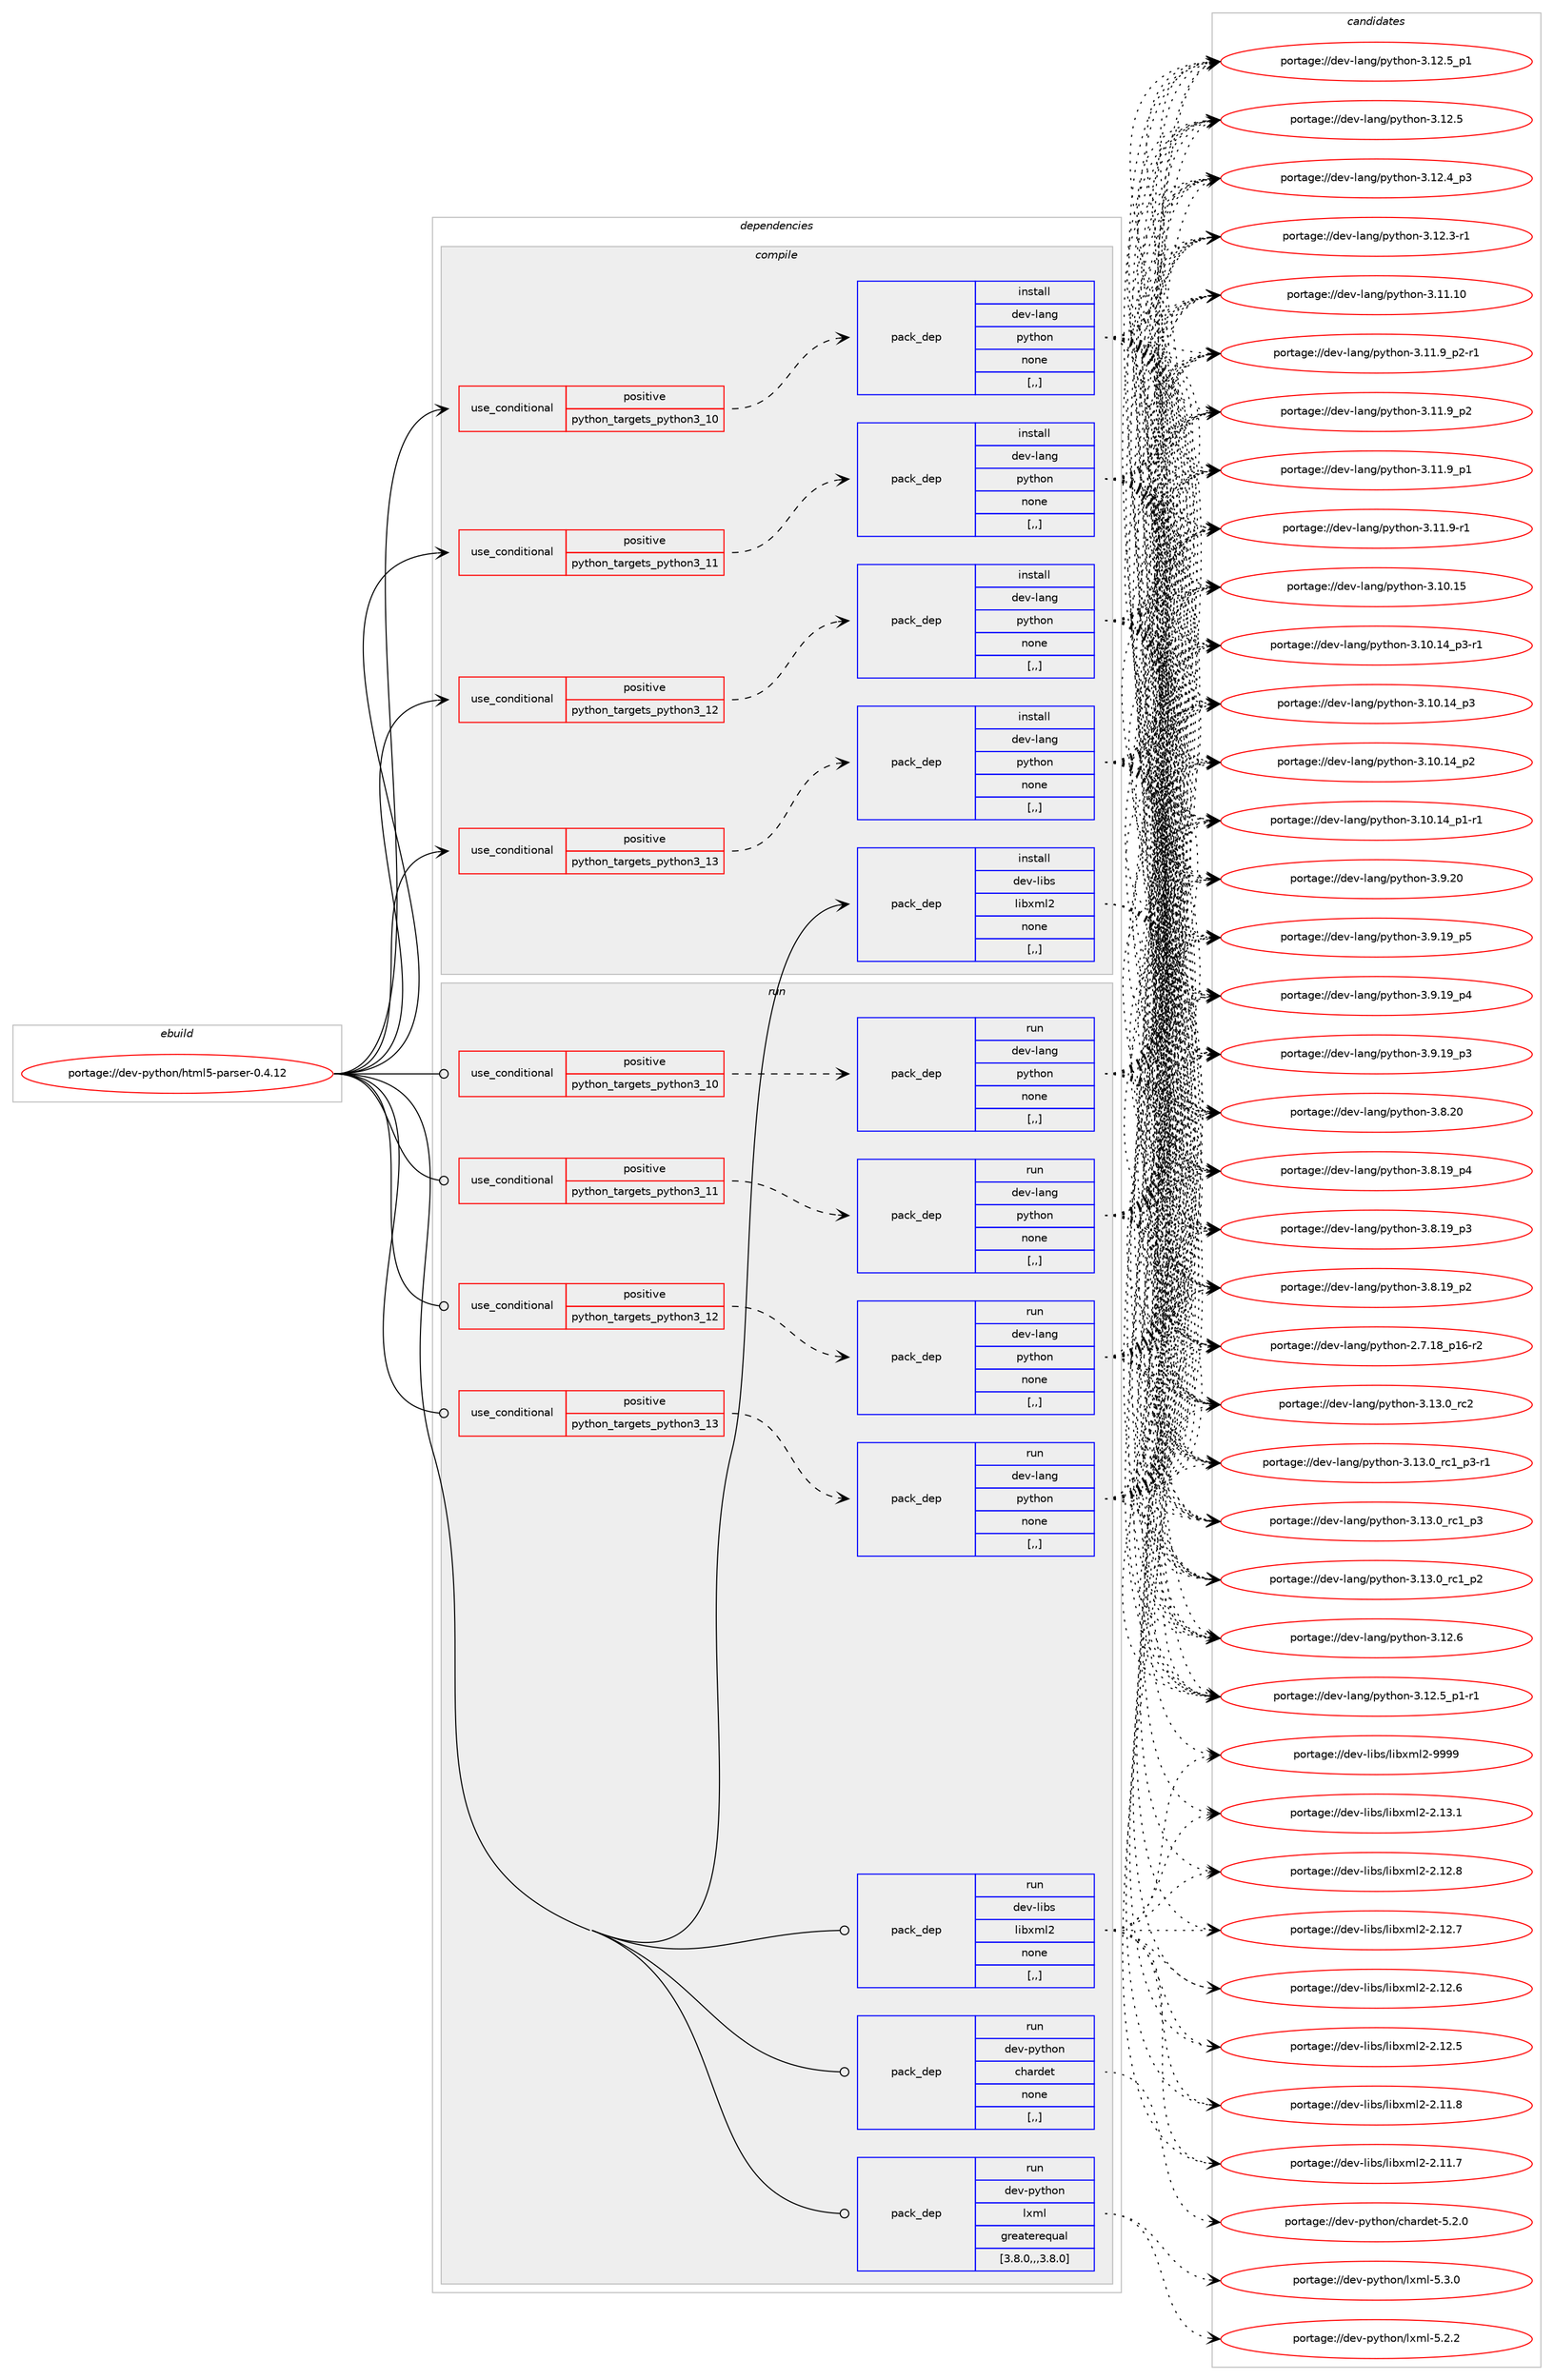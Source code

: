 digraph prolog {

# *************
# Graph options
# *************

newrank=true;
concentrate=true;
compound=true;
graph [rankdir=LR,fontname=Helvetica,fontsize=10,ranksep=1.5];#, ranksep=2.5, nodesep=0.2];
edge  [arrowhead=vee];
node  [fontname=Helvetica,fontsize=10];

# **********
# The ebuild
# **********

subgraph cluster_leftcol {
color=gray;
label=<<i>ebuild</i>>;
id [label="portage://dev-python/html5-parser-0.4.12", color=red, width=4, href="../dev-python/html5-parser-0.4.12.svg"];
}

# ****************
# The dependencies
# ****************

subgraph cluster_midcol {
color=gray;
label=<<i>dependencies</i>>;
subgraph cluster_compile {
fillcolor="#eeeeee";
style=filled;
label=<<i>compile</i>>;
subgraph cond163656 {
dependency642031 [label=<<TABLE BORDER="0" CELLBORDER="1" CELLSPACING="0" CELLPADDING="4"><TR><TD ROWSPAN="3" CELLPADDING="10">use_conditional</TD></TR><TR><TD>positive</TD></TR><TR><TD>python_targets_python3_10</TD></TR></TABLE>>, shape=none, color=red];
subgraph pack473556 {
dependency642032 [label=<<TABLE BORDER="0" CELLBORDER="1" CELLSPACING="0" CELLPADDING="4" WIDTH="220"><TR><TD ROWSPAN="6" CELLPADDING="30">pack_dep</TD></TR><TR><TD WIDTH="110">install</TD></TR><TR><TD>dev-lang</TD></TR><TR><TD>python</TD></TR><TR><TD>none</TD></TR><TR><TD>[,,]</TD></TR></TABLE>>, shape=none, color=blue];
}
dependency642031:e -> dependency642032:w [weight=20,style="dashed",arrowhead="vee"];
}
id:e -> dependency642031:w [weight=20,style="solid",arrowhead="vee"];
subgraph cond163657 {
dependency642033 [label=<<TABLE BORDER="0" CELLBORDER="1" CELLSPACING="0" CELLPADDING="4"><TR><TD ROWSPAN="3" CELLPADDING="10">use_conditional</TD></TR><TR><TD>positive</TD></TR><TR><TD>python_targets_python3_11</TD></TR></TABLE>>, shape=none, color=red];
subgraph pack473557 {
dependency642034 [label=<<TABLE BORDER="0" CELLBORDER="1" CELLSPACING="0" CELLPADDING="4" WIDTH="220"><TR><TD ROWSPAN="6" CELLPADDING="30">pack_dep</TD></TR><TR><TD WIDTH="110">install</TD></TR><TR><TD>dev-lang</TD></TR><TR><TD>python</TD></TR><TR><TD>none</TD></TR><TR><TD>[,,]</TD></TR></TABLE>>, shape=none, color=blue];
}
dependency642033:e -> dependency642034:w [weight=20,style="dashed",arrowhead="vee"];
}
id:e -> dependency642033:w [weight=20,style="solid",arrowhead="vee"];
subgraph cond163658 {
dependency642035 [label=<<TABLE BORDER="0" CELLBORDER="1" CELLSPACING="0" CELLPADDING="4"><TR><TD ROWSPAN="3" CELLPADDING="10">use_conditional</TD></TR><TR><TD>positive</TD></TR><TR><TD>python_targets_python3_12</TD></TR></TABLE>>, shape=none, color=red];
subgraph pack473558 {
dependency642036 [label=<<TABLE BORDER="0" CELLBORDER="1" CELLSPACING="0" CELLPADDING="4" WIDTH="220"><TR><TD ROWSPAN="6" CELLPADDING="30">pack_dep</TD></TR><TR><TD WIDTH="110">install</TD></TR><TR><TD>dev-lang</TD></TR><TR><TD>python</TD></TR><TR><TD>none</TD></TR><TR><TD>[,,]</TD></TR></TABLE>>, shape=none, color=blue];
}
dependency642035:e -> dependency642036:w [weight=20,style="dashed",arrowhead="vee"];
}
id:e -> dependency642035:w [weight=20,style="solid",arrowhead="vee"];
subgraph cond163659 {
dependency642037 [label=<<TABLE BORDER="0" CELLBORDER="1" CELLSPACING="0" CELLPADDING="4"><TR><TD ROWSPAN="3" CELLPADDING="10">use_conditional</TD></TR><TR><TD>positive</TD></TR><TR><TD>python_targets_python3_13</TD></TR></TABLE>>, shape=none, color=red];
subgraph pack473559 {
dependency642038 [label=<<TABLE BORDER="0" CELLBORDER="1" CELLSPACING="0" CELLPADDING="4" WIDTH="220"><TR><TD ROWSPAN="6" CELLPADDING="30">pack_dep</TD></TR><TR><TD WIDTH="110">install</TD></TR><TR><TD>dev-lang</TD></TR><TR><TD>python</TD></TR><TR><TD>none</TD></TR><TR><TD>[,,]</TD></TR></TABLE>>, shape=none, color=blue];
}
dependency642037:e -> dependency642038:w [weight=20,style="dashed",arrowhead="vee"];
}
id:e -> dependency642037:w [weight=20,style="solid",arrowhead="vee"];
subgraph pack473560 {
dependency642039 [label=<<TABLE BORDER="0" CELLBORDER="1" CELLSPACING="0" CELLPADDING="4" WIDTH="220"><TR><TD ROWSPAN="6" CELLPADDING="30">pack_dep</TD></TR><TR><TD WIDTH="110">install</TD></TR><TR><TD>dev-libs</TD></TR><TR><TD>libxml2</TD></TR><TR><TD>none</TD></TR><TR><TD>[,,]</TD></TR></TABLE>>, shape=none, color=blue];
}
id:e -> dependency642039:w [weight=20,style="solid",arrowhead="vee"];
}
subgraph cluster_compileandrun {
fillcolor="#eeeeee";
style=filled;
label=<<i>compile and run</i>>;
}
subgraph cluster_run {
fillcolor="#eeeeee";
style=filled;
label=<<i>run</i>>;
subgraph cond163660 {
dependency642040 [label=<<TABLE BORDER="0" CELLBORDER="1" CELLSPACING="0" CELLPADDING="4"><TR><TD ROWSPAN="3" CELLPADDING="10">use_conditional</TD></TR><TR><TD>positive</TD></TR><TR><TD>python_targets_python3_10</TD></TR></TABLE>>, shape=none, color=red];
subgraph pack473561 {
dependency642041 [label=<<TABLE BORDER="0" CELLBORDER="1" CELLSPACING="0" CELLPADDING="4" WIDTH="220"><TR><TD ROWSPAN="6" CELLPADDING="30">pack_dep</TD></TR><TR><TD WIDTH="110">run</TD></TR><TR><TD>dev-lang</TD></TR><TR><TD>python</TD></TR><TR><TD>none</TD></TR><TR><TD>[,,]</TD></TR></TABLE>>, shape=none, color=blue];
}
dependency642040:e -> dependency642041:w [weight=20,style="dashed",arrowhead="vee"];
}
id:e -> dependency642040:w [weight=20,style="solid",arrowhead="odot"];
subgraph cond163661 {
dependency642042 [label=<<TABLE BORDER="0" CELLBORDER="1" CELLSPACING="0" CELLPADDING="4"><TR><TD ROWSPAN="3" CELLPADDING="10">use_conditional</TD></TR><TR><TD>positive</TD></TR><TR><TD>python_targets_python3_11</TD></TR></TABLE>>, shape=none, color=red];
subgraph pack473562 {
dependency642043 [label=<<TABLE BORDER="0" CELLBORDER="1" CELLSPACING="0" CELLPADDING="4" WIDTH="220"><TR><TD ROWSPAN="6" CELLPADDING="30">pack_dep</TD></TR><TR><TD WIDTH="110">run</TD></TR><TR><TD>dev-lang</TD></TR><TR><TD>python</TD></TR><TR><TD>none</TD></TR><TR><TD>[,,]</TD></TR></TABLE>>, shape=none, color=blue];
}
dependency642042:e -> dependency642043:w [weight=20,style="dashed",arrowhead="vee"];
}
id:e -> dependency642042:w [weight=20,style="solid",arrowhead="odot"];
subgraph cond163662 {
dependency642044 [label=<<TABLE BORDER="0" CELLBORDER="1" CELLSPACING="0" CELLPADDING="4"><TR><TD ROWSPAN="3" CELLPADDING="10">use_conditional</TD></TR><TR><TD>positive</TD></TR><TR><TD>python_targets_python3_12</TD></TR></TABLE>>, shape=none, color=red];
subgraph pack473563 {
dependency642045 [label=<<TABLE BORDER="0" CELLBORDER="1" CELLSPACING="0" CELLPADDING="4" WIDTH="220"><TR><TD ROWSPAN="6" CELLPADDING="30">pack_dep</TD></TR><TR><TD WIDTH="110">run</TD></TR><TR><TD>dev-lang</TD></TR><TR><TD>python</TD></TR><TR><TD>none</TD></TR><TR><TD>[,,]</TD></TR></TABLE>>, shape=none, color=blue];
}
dependency642044:e -> dependency642045:w [weight=20,style="dashed",arrowhead="vee"];
}
id:e -> dependency642044:w [weight=20,style="solid",arrowhead="odot"];
subgraph cond163663 {
dependency642046 [label=<<TABLE BORDER="0" CELLBORDER="1" CELLSPACING="0" CELLPADDING="4"><TR><TD ROWSPAN="3" CELLPADDING="10">use_conditional</TD></TR><TR><TD>positive</TD></TR><TR><TD>python_targets_python3_13</TD></TR></TABLE>>, shape=none, color=red];
subgraph pack473564 {
dependency642047 [label=<<TABLE BORDER="0" CELLBORDER="1" CELLSPACING="0" CELLPADDING="4" WIDTH="220"><TR><TD ROWSPAN="6" CELLPADDING="30">pack_dep</TD></TR><TR><TD WIDTH="110">run</TD></TR><TR><TD>dev-lang</TD></TR><TR><TD>python</TD></TR><TR><TD>none</TD></TR><TR><TD>[,,]</TD></TR></TABLE>>, shape=none, color=blue];
}
dependency642046:e -> dependency642047:w [weight=20,style="dashed",arrowhead="vee"];
}
id:e -> dependency642046:w [weight=20,style="solid",arrowhead="odot"];
subgraph pack473565 {
dependency642048 [label=<<TABLE BORDER="0" CELLBORDER="1" CELLSPACING="0" CELLPADDING="4" WIDTH="220"><TR><TD ROWSPAN="6" CELLPADDING="30">pack_dep</TD></TR><TR><TD WIDTH="110">run</TD></TR><TR><TD>dev-libs</TD></TR><TR><TD>libxml2</TD></TR><TR><TD>none</TD></TR><TR><TD>[,,]</TD></TR></TABLE>>, shape=none, color=blue];
}
id:e -> dependency642048:w [weight=20,style="solid",arrowhead="odot"];
subgraph pack473566 {
dependency642049 [label=<<TABLE BORDER="0" CELLBORDER="1" CELLSPACING="0" CELLPADDING="4" WIDTH="220"><TR><TD ROWSPAN="6" CELLPADDING="30">pack_dep</TD></TR><TR><TD WIDTH="110">run</TD></TR><TR><TD>dev-python</TD></TR><TR><TD>chardet</TD></TR><TR><TD>none</TD></TR><TR><TD>[,,]</TD></TR></TABLE>>, shape=none, color=blue];
}
id:e -> dependency642049:w [weight=20,style="solid",arrowhead="odot"];
subgraph pack473567 {
dependency642050 [label=<<TABLE BORDER="0" CELLBORDER="1" CELLSPACING="0" CELLPADDING="4" WIDTH="220"><TR><TD ROWSPAN="6" CELLPADDING="30">pack_dep</TD></TR><TR><TD WIDTH="110">run</TD></TR><TR><TD>dev-python</TD></TR><TR><TD>lxml</TD></TR><TR><TD>greaterequal</TD></TR><TR><TD>[3.8.0,,,3.8.0]</TD></TR></TABLE>>, shape=none, color=blue];
}
id:e -> dependency642050:w [weight=20,style="solid",arrowhead="odot"];
}
}

# **************
# The candidates
# **************

subgraph cluster_choices {
rank=same;
color=gray;
label=<<i>candidates</i>>;

subgraph choice473556 {
color=black;
nodesep=1;
choice10010111845108971101034711212111610411111045514649514648951149950 [label="portage://dev-lang/python-3.13.0_rc2", color=red, width=4,href="../dev-lang/python-3.13.0_rc2.svg"];
choice1001011184510897110103471121211161041111104551464951464895114994995112514511449 [label="portage://dev-lang/python-3.13.0_rc1_p3-r1", color=red, width=4,href="../dev-lang/python-3.13.0_rc1_p3-r1.svg"];
choice100101118451089711010347112121116104111110455146495146489511499499511251 [label="portage://dev-lang/python-3.13.0_rc1_p3", color=red, width=4,href="../dev-lang/python-3.13.0_rc1_p3.svg"];
choice100101118451089711010347112121116104111110455146495146489511499499511250 [label="portage://dev-lang/python-3.13.0_rc1_p2", color=red, width=4,href="../dev-lang/python-3.13.0_rc1_p2.svg"];
choice10010111845108971101034711212111610411111045514649504654 [label="portage://dev-lang/python-3.12.6", color=red, width=4,href="../dev-lang/python-3.12.6.svg"];
choice1001011184510897110103471121211161041111104551464950465395112494511449 [label="portage://dev-lang/python-3.12.5_p1-r1", color=red, width=4,href="../dev-lang/python-3.12.5_p1-r1.svg"];
choice100101118451089711010347112121116104111110455146495046539511249 [label="portage://dev-lang/python-3.12.5_p1", color=red, width=4,href="../dev-lang/python-3.12.5_p1.svg"];
choice10010111845108971101034711212111610411111045514649504653 [label="portage://dev-lang/python-3.12.5", color=red, width=4,href="../dev-lang/python-3.12.5.svg"];
choice100101118451089711010347112121116104111110455146495046529511251 [label="portage://dev-lang/python-3.12.4_p3", color=red, width=4,href="../dev-lang/python-3.12.4_p3.svg"];
choice100101118451089711010347112121116104111110455146495046514511449 [label="portage://dev-lang/python-3.12.3-r1", color=red, width=4,href="../dev-lang/python-3.12.3-r1.svg"];
choice1001011184510897110103471121211161041111104551464949464948 [label="portage://dev-lang/python-3.11.10", color=red, width=4,href="../dev-lang/python-3.11.10.svg"];
choice1001011184510897110103471121211161041111104551464949465795112504511449 [label="portage://dev-lang/python-3.11.9_p2-r1", color=red, width=4,href="../dev-lang/python-3.11.9_p2-r1.svg"];
choice100101118451089711010347112121116104111110455146494946579511250 [label="portage://dev-lang/python-3.11.9_p2", color=red, width=4,href="../dev-lang/python-3.11.9_p2.svg"];
choice100101118451089711010347112121116104111110455146494946579511249 [label="portage://dev-lang/python-3.11.9_p1", color=red, width=4,href="../dev-lang/python-3.11.9_p1.svg"];
choice100101118451089711010347112121116104111110455146494946574511449 [label="portage://dev-lang/python-3.11.9-r1", color=red, width=4,href="../dev-lang/python-3.11.9-r1.svg"];
choice1001011184510897110103471121211161041111104551464948464953 [label="portage://dev-lang/python-3.10.15", color=red, width=4,href="../dev-lang/python-3.10.15.svg"];
choice100101118451089711010347112121116104111110455146494846495295112514511449 [label="portage://dev-lang/python-3.10.14_p3-r1", color=red, width=4,href="../dev-lang/python-3.10.14_p3-r1.svg"];
choice10010111845108971101034711212111610411111045514649484649529511251 [label="portage://dev-lang/python-3.10.14_p3", color=red, width=4,href="../dev-lang/python-3.10.14_p3.svg"];
choice10010111845108971101034711212111610411111045514649484649529511250 [label="portage://dev-lang/python-3.10.14_p2", color=red, width=4,href="../dev-lang/python-3.10.14_p2.svg"];
choice100101118451089711010347112121116104111110455146494846495295112494511449 [label="portage://dev-lang/python-3.10.14_p1-r1", color=red, width=4,href="../dev-lang/python-3.10.14_p1-r1.svg"];
choice10010111845108971101034711212111610411111045514657465048 [label="portage://dev-lang/python-3.9.20", color=red, width=4,href="../dev-lang/python-3.9.20.svg"];
choice100101118451089711010347112121116104111110455146574649579511253 [label="portage://dev-lang/python-3.9.19_p5", color=red, width=4,href="../dev-lang/python-3.9.19_p5.svg"];
choice100101118451089711010347112121116104111110455146574649579511252 [label="portage://dev-lang/python-3.9.19_p4", color=red, width=4,href="../dev-lang/python-3.9.19_p4.svg"];
choice100101118451089711010347112121116104111110455146574649579511251 [label="portage://dev-lang/python-3.9.19_p3", color=red, width=4,href="../dev-lang/python-3.9.19_p3.svg"];
choice10010111845108971101034711212111610411111045514656465048 [label="portage://dev-lang/python-3.8.20", color=red, width=4,href="../dev-lang/python-3.8.20.svg"];
choice100101118451089711010347112121116104111110455146564649579511252 [label="portage://dev-lang/python-3.8.19_p4", color=red, width=4,href="../dev-lang/python-3.8.19_p4.svg"];
choice100101118451089711010347112121116104111110455146564649579511251 [label="portage://dev-lang/python-3.8.19_p3", color=red, width=4,href="../dev-lang/python-3.8.19_p3.svg"];
choice100101118451089711010347112121116104111110455146564649579511250 [label="portage://dev-lang/python-3.8.19_p2", color=red, width=4,href="../dev-lang/python-3.8.19_p2.svg"];
choice100101118451089711010347112121116104111110455046554649569511249544511450 [label="portage://dev-lang/python-2.7.18_p16-r2", color=red, width=4,href="../dev-lang/python-2.7.18_p16-r2.svg"];
dependency642032:e -> choice10010111845108971101034711212111610411111045514649514648951149950:w [style=dotted,weight="100"];
dependency642032:e -> choice1001011184510897110103471121211161041111104551464951464895114994995112514511449:w [style=dotted,weight="100"];
dependency642032:e -> choice100101118451089711010347112121116104111110455146495146489511499499511251:w [style=dotted,weight="100"];
dependency642032:e -> choice100101118451089711010347112121116104111110455146495146489511499499511250:w [style=dotted,weight="100"];
dependency642032:e -> choice10010111845108971101034711212111610411111045514649504654:w [style=dotted,weight="100"];
dependency642032:e -> choice1001011184510897110103471121211161041111104551464950465395112494511449:w [style=dotted,weight="100"];
dependency642032:e -> choice100101118451089711010347112121116104111110455146495046539511249:w [style=dotted,weight="100"];
dependency642032:e -> choice10010111845108971101034711212111610411111045514649504653:w [style=dotted,weight="100"];
dependency642032:e -> choice100101118451089711010347112121116104111110455146495046529511251:w [style=dotted,weight="100"];
dependency642032:e -> choice100101118451089711010347112121116104111110455146495046514511449:w [style=dotted,weight="100"];
dependency642032:e -> choice1001011184510897110103471121211161041111104551464949464948:w [style=dotted,weight="100"];
dependency642032:e -> choice1001011184510897110103471121211161041111104551464949465795112504511449:w [style=dotted,weight="100"];
dependency642032:e -> choice100101118451089711010347112121116104111110455146494946579511250:w [style=dotted,weight="100"];
dependency642032:e -> choice100101118451089711010347112121116104111110455146494946579511249:w [style=dotted,weight="100"];
dependency642032:e -> choice100101118451089711010347112121116104111110455146494946574511449:w [style=dotted,weight="100"];
dependency642032:e -> choice1001011184510897110103471121211161041111104551464948464953:w [style=dotted,weight="100"];
dependency642032:e -> choice100101118451089711010347112121116104111110455146494846495295112514511449:w [style=dotted,weight="100"];
dependency642032:e -> choice10010111845108971101034711212111610411111045514649484649529511251:w [style=dotted,weight="100"];
dependency642032:e -> choice10010111845108971101034711212111610411111045514649484649529511250:w [style=dotted,weight="100"];
dependency642032:e -> choice100101118451089711010347112121116104111110455146494846495295112494511449:w [style=dotted,weight="100"];
dependency642032:e -> choice10010111845108971101034711212111610411111045514657465048:w [style=dotted,weight="100"];
dependency642032:e -> choice100101118451089711010347112121116104111110455146574649579511253:w [style=dotted,weight="100"];
dependency642032:e -> choice100101118451089711010347112121116104111110455146574649579511252:w [style=dotted,weight="100"];
dependency642032:e -> choice100101118451089711010347112121116104111110455146574649579511251:w [style=dotted,weight="100"];
dependency642032:e -> choice10010111845108971101034711212111610411111045514656465048:w [style=dotted,weight="100"];
dependency642032:e -> choice100101118451089711010347112121116104111110455146564649579511252:w [style=dotted,weight="100"];
dependency642032:e -> choice100101118451089711010347112121116104111110455146564649579511251:w [style=dotted,weight="100"];
dependency642032:e -> choice100101118451089711010347112121116104111110455146564649579511250:w [style=dotted,weight="100"];
dependency642032:e -> choice100101118451089711010347112121116104111110455046554649569511249544511450:w [style=dotted,weight="100"];
}
subgraph choice473557 {
color=black;
nodesep=1;
choice10010111845108971101034711212111610411111045514649514648951149950 [label="portage://dev-lang/python-3.13.0_rc2", color=red, width=4,href="../dev-lang/python-3.13.0_rc2.svg"];
choice1001011184510897110103471121211161041111104551464951464895114994995112514511449 [label="portage://dev-lang/python-3.13.0_rc1_p3-r1", color=red, width=4,href="../dev-lang/python-3.13.0_rc1_p3-r1.svg"];
choice100101118451089711010347112121116104111110455146495146489511499499511251 [label="portage://dev-lang/python-3.13.0_rc1_p3", color=red, width=4,href="../dev-lang/python-3.13.0_rc1_p3.svg"];
choice100101118451089711010347112121116104111110455146495146489511499499511250 [label="portage://dev-lang/python-3.13.0_rc1_p2", color=red, width=4,href="../dev-lang/python-3.13.0_rc1_p2.svg"];
choice10010111845108971101034711212111610411111045514649504654 [label="portage://dev-lang/python-3.12.6", color=red, width=4,href="../dev-lang/python-3.12.6.svg"];
choice1001011184510897110103471121211161041111104551464950465395112494511449 [label="portage://dev-lang/python-3.12.5_p1-r1", color=red, width=4,href="../dev-lang/python-3.12.5_p1-r1.svg"];
choice100101118451089711010347112121116104111110455146495046539511249 [label="portage://dev-lang/python-3.12.5_p1", color=red, width=4,href="../dev-lang/python-3.12.5_p1.svg"];
choice10010111845108971101034711212111610411111045514649504653 [label="portage://dev-lang/python-3.12.5", color=red, width=4,href="../dev-lang/python-3.12.5.svg"];
choice100101118451089711010347112121116104111110455146495046529511251 [label="portage://dev-lang/python-3.12.4_p3", color=red, width=4,href="../dev-lang/python-3.12.4_p3.svg"];
choice100101118451089711010347112121116104111110455146495046514511449 [label="portage://dev-lang/python-3.12.3-r1", color=red, width=4,href="../dev-lang/python-3.12.3-r1.svg"];
choice1001011184510897110103471121211161041111104551464949464948 [label="portage://dev-lang/python-3.11.10", color=red, width=4,href="../dev-lang/python-3.11.10.svg"];
choice1001011184510897110103471121211161041111104551464949465795112504511449 [label="portage://dev-lang/python-3.11.9_p2-r1", color=red, width=4,href="../dev-lang/python-3.11.9_p2-r1.svg"];
choice100101118451089711010347112121116104111110455146494946579511250 [label="portage://dev-lang/python-3.11.9_p2", color=red, width=4,href="../dev-lang/python-3.11.9_p2.svg"];
choice100101118451089711010347112121116104111110455146494946579511249 [label="portage://dev-lang/python-3.11.9_p1", color=red, width=4,href="../dev-lang/python-3.11.9_p1.svg"];
choice100101118451089711010347112121116104111110455146494946574511449 [label="portage://dev-lang/python-3.11.9-r1", color=red, width=4,href="../dev-lang/python-3.11.9-r1.svg"];
choice1001011184510897110103471121211161041111104551464948464953 [label="portage://dev-lang/python-3.10.15", color=red, width=4,href="../dev-lang/python-3.10.15.svg"];
choice100101118451089711010347112121116104111110455146494846495295112514511449 [label="portage://dev-lang/python-3.10.14_p3-r1", color=red, width=4,href="../dev-lang/python-3.10.14_p3-r1.svg"];
choice10010111845108971101034711212111610411111045514649484649529511251 [label="portage://dev-lang/python-3.10.14_p3", color=red, width=4,href="../dev-lang/python-3.10.14_p3.svg"];
choice10010111845108971101034711212111610411111045514649484649529511250 [label="portage://dev-lang/python-3.10.14_p2", color=red, width=4,href="../dev-lang/python-3.10.14_p2.svg"];
choice100101118451089711010347112121116104111110455146494846495295112494511449 [label="portage://dev-lang/python-3.10.14_p1-r1", color=red, width=4,href="../dev-lang/python-3.10.14_p1-r1.svg"];
choice10010111845108971101034711212111610411111045514657465048 [label="portage://dev-lang/python-3.9.20", color=red, width=4,href="../dev-lang/python-3.9.20.svg"];
choice100101118451089711010347112121116104111110455146574649579511253 [label="portage://dev-lang/python-3.9.19_p5", color=red, width=4,href="../dev-lang/python-3.9.19_p5.svg"];
choice100101118451089711010347112121116104111110455146574649579511252 [label="portage://dev-lang/python-3.9.19_p4", color=red, width=4,href="../dev-lang/python-3.9.19_p4.svg"];
choice100101118451089711010347112121116104111110455146574649579511251 [label="portage://dev-lang/python-3.9.19_p3", color=red, width=4,href="../dev-lang/python-3.9.19_p3.svg"];
choice10010111845108971101034711212111610411111045514656465048 [label="portage://dev-lang/python-3.8.20", color=red, width=4,href="../dev-lang/python-3.8.20.svg"];
choice100101118451089711010347112121116104111110455146564649579511252 [label="portage://dev-lang/python-3.8.19_p4", color=red, width=4,href="../dev-lang/python-3.8.19_p4.svg"];
choice100101118451089711010347112121116104111110455146564649579511251 [label="portage://dev-lang/python-3.8.19_p3", color=red, width=4,href="../dev-lang/python-3.8.19_p3.svg"];
choice100101118451089711010347112121116104111110455146564649579511250 [label="portage://dev-lang/python-3.8.19_p2", color=red, width=4,href="../dev-lang/python-3.8.19_p2.svg"];
choice100101118451089711010347112121116104111110455046554649569511249544511450 [label="portage://dev-lang/python-2.7.18_p16-r2", color=red, width=4,href="../dev-lang/python-2.7.18_p16-r2.svg"];
dependency642034:e -> choice10010111845108971101034711212111610411111045514649514648951149950:w [style=dotted,weight="100"];
dependency642034:e -> choice1001011184510897110103471121211161041111104551464951464895114994995112514511449:w [style=dotted,weight="100"];
dependency642034:e -> choice100101118451089711010347112121116104111110455146495146489511499499511251:w [style=dotted,weight="100"];
dependency642034:e -> choice100101118451089711010347112121116104111110455146495146489511499499511250:w [style=dotted,weight="100"];
dependency642034:e -> choice10010111845108971101034711212111610411111045514649504654:w [style=dotted,weight="100"];
dependency642034:e -> choice1001011184510897110103471121211161041111104551464950465395112494511449:w [style=dotted,weight="100"];
dependency642034:e -> choice100101118451089711010347112121116104111110455146495046539511249:w [style=dotted,weight="100"];
dependency642034:e -> choice10010111845108971101034711212111610411111045514649504653:w [style=dotted,weight="100"];
dependency642034:e -> choice100101118451089711010347112121116104111110455146495046529511251:w [style=dotted,weight="100"];
dependency642034:e -> choice100101118451089711010347112121116104111110455146495046514511449:w [style=dotted,weight="100"];
dependency642034:e -> choice1001011184510897110103471121211161041111104551464949464948:w [style=dotted,weight="100"];
dependency642034:e -> choice1001011184510897110103471121211161041111104551464949465795112504511449:w [style=dotted,weight="100"];
dependency642034:e -> choice100101118451089711010347112121116104111110455146494946579511250:w [style=dotted,weight="100"];
dependency642034:e -> choice100101118451089711010347112121116104111110455146494946579511249:w [style=dotted,weight="100"];
dependency642034:e -> choice100101118451089711010347112121116104111110455146494946574511449:w [style=dotted,weight="100"];
dependency642034:e -> choice1001011184510897110103471121211161041111104551464948464953:w [style=dotted,weight="100"];
dependency642034:e -> choice100101118451089711010347112121116104111110455146494846495295112514511449:w [style=dotted,weight="100"];
dependency642034:e -> choice10010111845108971101034711212111610411111045514649484649529511251:w [style=dotted,weight="100"];
dependency642034:e -> choice10010111845108971101034711212111610411111045514649484649529511250:w [style=dotted,weight="100"];
dependency642034:e -> choice100101118451089711010347112121116104111110455146494846495295112494511449:w [style=dotted,weight="100"];
dependency642034:e -> choice10010111845108971101034711212111610411111045514657465048:w [style=dotted,weight="100"];
dependency642034:e -> choice100101118451089711010347112121116104111110455146574649579511253:w [style=dotted,weight="100"];
dependency642034:e -> choice100101118451089711010347112121116104111110455146574649579511252:w [style=dotted,weight="100"];
dependency642034:e -> choice100101118451089711010347112121116104111110455146574649579511251:w [style=dotted,weight="100"];
dependency642034:e -> choice10010111845108971101034711212111610411111045514656465048:w [style=dotted,weight="100"];
dependency642034:e -> choice100101118451089711010347112121116104111110455146564649579511252:w [style=dotted,weight="100"];
dependency642034:e -> choice100101118451089711010347112121116104111110455146564649579511251:w [style=dotted,weight="100"];
dependency642034:e -> choice100101118451089711010347112121116104111110455146564649579511250:w [style=dotted,weight="100"];
dependency642034:e -> choice100101118451089711010347112121116104111110455046554649569511249544511450:w [style=dotted,weight="100"];
}
subgraph choice473558 {
color=black;
nodesep=1;
choice10010111845108971101034711212111610411111045514649514648951149950 [label="portage://dev-lang/python-3.13.0_rc2", color=red, width=4,href="../dev-lang/python-3.13.0_rc2.svg"];
choice1001011184510897110103471121211161041111104551464951464895114994995112514511449 [label="portage://dev-lang/python-3.13.0_rc1_p3-r1", color=red, width=4,href="../dev-lang/python-3.13.0_rc1_p3-r1.svg"];
choice100101118451089711010347112121116104111110455146495146489511499499511251 [label="portage://dev-lang/python-3.13.0_rc1_p3", color=red, width=4,href="../dev-lang/python-3.13.0_rc1_p3.svg"];
choice100101118451089711010347112121116104111110455146495146489511499499511250 [label="portage://dev-lang/python-3.13.0_rc1_p2", color=red, width=4,href="../dev-lang/python-3.13.0_rc1_p2.svg"];
choice10010111845108971101034711212111610411111045514649504654 [label="portage://dev-lang/python-3.12.6", color=red, width=4,href="../dev-lang/python-3.12.6.svg"];
choice1001011184510897110103471121211161041111104551464950465395112494511449 [label="portage://dev-lang/python-3.12.5_p1-r1", color=red, width=4,href="../dev-lang/python-3.12.5_p1-r1.svg"];
choice100101118451089711010347112121116104111110455146495046539511249 [label="portage://dev-lang/python-3.12.5_p1", color=red, width=4,href="../dev-lang/python-3.12.5_p1.svg"];
choice10010111845108971101034711212111610411111045514649504653 [label="portage://dev-lang/python-3.12.5", color=red, width=4,href="../dev-lang/python-3.12.5.svg"];
choice100101118451089711010347112121116104111110455146495046529511251 [label="portage://dev-lang/python-3.12.4_p3", color=red, width=4,href="../dev-lang/python-3.12.4_p3.svg"];
choice100101118451089711010347112121116104111110455146495046514511449 [label="portage://dev-lang/python-3.12.3-r1", color=red, width=4,href="../dev-lang/python-3.12.3-r1.svg"];
choice1001011184510897110103471121211161041111104551464949464948 [label="portage://dev-lang/python-3.11.10", color=red, width=4,href="../dev-lang/python-3.11.10.svg"];
choice1001011184510897110103471121211161041111104551464949465795112504511449 [label="portage://dev-lang/python-3.11.9_p2-r1", color=red, width=4,href="../dev-lang/python-3.11.9_p2-r1.svg"];
choice100101118451089711010347112121116104111110455146494946579511250 [label="portage://dev-lang/python-3.11.9_p2", color=red, width=4,href="../dev-lang/python-3.11.9_p2.svg"];
choice100101118451089711010347112121116104111110455146494946579511249 [label="portage://dev-lang/python-3.11.9_p1", color=red, width=4,href="../dev-lang/python-3.11.9_p1.svg"];
choice100101118451089711010347112121116104111110455146494946574511449 [label="portage://dev-lang/python-3.11.9-r1", color=red, width=4,href="../dev-lang/python-3.11.9-r1.svg"];
choice1001011184510897110103471121211161041111104551464948464953 [label="portage://dev-lang/python-3.10.15", color=red, width=4,href="../dev-lang/python-3.10.15.svg"];
choice100101118451089711010347112121116104111110455146494846495295112514511449 [label="portage://dev-lang/python-3.10.14_p3-r1", color=red, width=4,href="../dev-lang/python-3.10.14_p3-r1.svg"];
choice10010111845108971101034711212111610411111045514649484649529511251 [label="portage://dev-lang/python-3.10.14_p3", color=red, width=4,href="../dev-lang/python-3.10.14_p3.svg"];
choice10010111845108971101034711212111610411111045514649484649529511250 [label="portage://dev-lang/python-3.10.14_p2", color=red, width=4,href="../dev-lang/python-3.10.14_p2.svg"];
choice100101118451089711010347112121116104111110455146494846495295112494511449 [label="portage://dev-lang/python-3.10.14_p1-r1", color=red, width=4,href="../dev-lang/python-3.10.14_p1-r1.svg"];
choice10010111845108971101034711212111610411111045514657465048 [label="portage://dev-lang/python-3.9.20", color=red, width=4,href="../dev-lang/python-3.9.20.svg"];
choice100101118451089711010347112121116104111110455146574649579511253 [label="portage://dev-lang/python-3.9.19_p5", color=red, width=4,href="../dev-lang/python-3.9.19_p5.svg"];
choice100101118451089711010347112121116104111110455146574649579511252 [label="portage://dev-lang/python-3.9.19_p4", color=red, width=4,href="../dev-lang/python-3.9.19_p4.svg"];
choice100101118451089711010347112121116104111110455146574649579511251 [label="portage://dev-lang/python-3.9.19_p3", color=red, width=4,href="../dev-lang/python-3.9.19_p3.svg"];
choice10010111845108971101034711212111610411111045514656465048 [label="portage://dev-lang/python-3.8.20", color=red, width=4,href="../dev-lang/python-3.8.20.svg"];
choice100101118451089711010347112121116104111110455146564649579511252 [label="portage://dev-lang/python-3.8.19_p4", color=red, width=4,href="../dev-lang/python-3.8.19_p4.svg"];
choice100101118451089711010347112121116104111110455146564649579511251 [label="portage://dev-lang/python-3.8.19_p3", color=red, width=4,href="../dev-lang/python-3.8.19_p3.svg"];
choice100101118451089711010347112121116104111110455146564649579511250 [label="portage://dev-lang/python-3.8.19_p2", color=red, width=4,href="../dev-lang/python-3.8.19_p2.svg"];
choice100101118451089711010347112121116104111110455046554649569511249544511450 [label="portage://dev-lang/python-2.7.18_p16-r2", color=red, width=4,href="../dev-lang/python-2.7.18_p16-r2.svg"];
dependency642036:e -> choice10010111845108971101034711212111610411111045514649514648951149950:w [style=dotted,weight="100"];
dependency642036:e -> choice1001011184510897110103471121211161041111104551464951464895114994995112514511449:w [style=dotted,weight="100"];
dependency642036:e -> choice100101118451089711010347112121116104111110455146495146489511499499511251:w [style=dotted,weight="100"];
dependency642036:e -> choice100101118451089711010347112121116104111110455146495146489511499499511250:w [style=dotted,weight="100"];
dependency642036:e -> choice10010111845108971101034711212111610411111045514649504654:w [style=dotted,weight="100"];
dependency642036:e -> choice1001011184510897110103471121211161041111104551464950465395112494511449:w [style=dotted,weight="100"];
dependency642036:e -> choice100101118451089711010347112121116104111110455146495046539511249:w [style=dotted,weight="100"];
dependency642036:e -> choice10010111845108971101034711212111610411111045514649504653:w [style=dotted,weight="100"];
dependency642036:e -> choice100101118451089711010347112121116104111110455146495046529511251:w [style=dotted,weight="100"];
dependency642036:e -> choice100101118451089711010347112121116104111110455146495046514511449:w [style=dotted,weight="100"];
dependency642036:e -> choice1001011184510897110103471121211161041111104551464949464948:w [style=dotted,weight="100"];
dependency642036:e -> choice1001011184510897110103471121211161041111104551464949465795112504511449:w [style=dotted,weight="100"];
dependency642036:e -> choice100101118451089711010347112121116104111110455146494946579511250:w [style=dotted,weight="100"];
dependency642036:e -> choice100101118451089711010347112121116104111110455146494946579511249:w [style=dotted,weight="100"];
dependency642036:e -> choice100101118451089711010347112121116104111110455146494946574511449:w [style=dotted,weight="100"];
dependency642036:e -> choice1001011184510897110103471121211161041111104551464948464953:w [style=dotted,weight="100"];
dependency642036:e -> choice100101118451089711010347112121116104111110455146494846495295112514511449:w [style=dotted,weight="100"];
dependency642036:e -> choice10010111845108971101034711212111610411111045514649484649529511251:w [style=dotted,weight="100"];
dependency642036:e -> choice10010111845108971101034711212111610411111045514649484649529511250:w [style=dotted,weight="100"];
dependency642036:e -> choice100101118451089711010347112121116104111110455146494846495295112494511449:w [style=dotted,weight="100"];
dependency642036:e -> choice10010111845108971101034711212111610411111045514657465048:w [style=dotted,weight="100"];
dependency642036:e -> choice100101118451089711010347112121116104111110455146574649579511253:w [style=dotted,weight="100"];
dependency642036:e -> choice100101118451089711010347112121116104111110455146574649579511252:w [style=dotted,weight="100"];
dependency642036:e -> choice100101118451089711010347112121116104111110455146574649579511251:w [style=dotted,weight="100"];
dependency642036:e -> choice10010111845108971101034711212111610411111045514656465048:w [style=dotted,weight="100"];
dependency642036:e -> choice100101118451089711010347112121116104111110455146564649579511252:w [style=dotted,weight="100"];
dependency642036:e -> choice100101118451089711010347112121116104111110455146564649579511251:w [style=dotted,weight="100"];
dependency642036:e -> choice100101118451089711010347112121116104111110455146564649579511250:w [style=dotted,weight="100"];
dependency642036:e -> choice100101118451089711010347112121116104111110455046554649569511249544511450:w [style=dotted,weight="100"];
}
subgraph choice473559 {
color=black;
nodesep=1;
choice10010111845108971101034711212111610411111045514649514648951149950 [label="portage://dev-lang/python-3.13.0_rc2", color=red, width=4,href="../dev-lang/python-3.13.0_rc2.svg"];
choice1001011184510897110103471121211161041111104551464951464895114994995112514511449 [label="portage://dev-lang/python-3.13.0_rc1_p3-r1", color=red, width=4,href="../dev-lang/python-3.13.0_rc1_p3-r1.svg"];
choice100101118451089711010347112121116104111110455146495146489511499499511251 [label="portage://dev-lang/python-3.13.0_rc1_p3", color=red, width=4,href="../dev-lang/python-3.13.0_rc1_p3.svg"];
choice100101118451089711010347112121116104111110455146495146489511499499511250 [label="portage://dev-lang/python-3.13.0_rc1_p2", color=red, width=4,href="../dev-lang/python-3.13.0_rc1_p2.svg"];
choice10010111845108971101034711212111610411111045514649504654 [label="portage://dev-lang/python-3.12.6", color=red, width=4,href="../dev-lang/python-3.12.6.svg"];
choice1001011184510897110103471121211161041111104551464950465395112494511449 [label="portage://dev-lang/python-3.12.5_p1-r1", color=red, width=4,href="../dev-lang/python-3.12.5_p1-r1.svg"];
choice100101118451089711010347112121116104111110455146495046539511249 [label="portage://dev-lang/python-3.12.5_p1", color=red, width=4,href="../dev-lang/python-3.12.5_p1.svg"];
choice10010111845108971101034711212111610411111045514649504653 [label="portage://dev-lang/python-3.12.5", color=red, width=4,href="../dev-lang/python-3.12.5.svg"];
choice100101118451089711010347112121116104111110455146495046529511251 [label="portage://dev-lang/python-3.12.4_p3", color=red, width=4,href="../dev-lang/python-3.12.4_p3.svg"];
choice100101118451089711010347112121116104111110455146495046514511449 [label="portage://dev-lang/python-3.12.3-r1", color=red, width=4,href="../dev-lang/python-3.12.3-r1.svg"];
choice1001011184510897110103471121211161041111104551464949464948 [label="portage://dev-lang/python-3.11.10", color=red, width=4,href="../dev-lang/python-3.11.10.svg"];
choice1001011184510897110103471121211161041111104551464949465795112504511449 [label="portage://dev-lang/python-3.11.9_p2-r1", color=red, width=4,href="../dev-lang/python-3.11.9_p2-r1.svg"];
choice100101118451089711010347112121116104111110455146494946579511250 [label="portage://dev-lang/python-3.11.9_p2", color=red, width=4,href="../dev-lang/python-3.11.9_p2.svg"];
choice100101118451089711010347112121116104111110455146494946579511249 [label="portage://dev-lang/python-3.11.9_p1", color=red, width=4,href="../dev-lang/python-3.11.9_p1.svg"];
choice100101118451089711010347112121116104111110455146494946574511449 [label="portage://dev-lang/python-3.11.9-r1", color=red, width=4,href="../dev-lang/python-3.11.9-r1.svg"];
choice1001011184510897110103471121211161041111104551464948464953 [label="portage://dev-lang/python-3.10.15", color=red, width=4,href="../dev-lang/python-3.10.15.svg"];
choice100101118451089711010347112121116104111110455146494846495295112514511449 [label="portage://dev-lang/python-3.10.14_p3-r1", color=red, width=4,href="../dev-lang/python-3.10.14_p3-r1.svg"];
choice10010111845108971101034711212111610411111045514649484649529511251 [label="portage://dev-lang/python-3.10.14_p3", color=red, width=4,href="../dev-lang/python-3.10.14_p3.svg"];
choice10010111845108971101034711212111610411111045514649484649529511250 [label="portage://dev-lang/python-3.10.14_p2", color=red, width=4,href="../dev-lang/python-3.10.14_p2.svg"];
choice100101118451089711010347112121116104111110455146494846495295112494511449 [label="portage://dev-lang/python-3.10.14_p1-r1", color=red, width=4,href="../dev-lang/python-3.10.14_p1-r1.svg"];
choice10010111845108971101034711212111610411111045514657465048 [label="portage://dev-lang/python-3.9.20", color=red, width=4,href="../dev-lang/python-3.9.20.svg"];
choice100101118451089711010347112121116104111110455146574649579511253 [label="portage://dev-lang/python-3.9.19_p5", color=red, width=4,href="../dev-lang/python-3.9.19_p5.svg"];
choice100101118451089711010347112121116104111110455146574649579511252 [label="portage://dev-lang/python-3.9.19_p4", color=red, width=4,href="../dev-lang/python-3.9.19_p4.svg"];
choice100101118451089711010347112121116104111110455146574649579511251 [label="portage://dev-lang/python-3.9.19_p3", color=red, width=4,href="../dev-lang/python-3.9.19_p3.svg"];
choice10010111845108971101034711212111610411111045514656465048 [label="portage://dev-lang/python-3.8.20", color=red, width=4,href="../dev-lang/python-3.8.20.svg"];
choice100101118451089711010347112121116104111110455146564649579511252 [label="portage://dev-lang/python-3.8.19_p4", color=red, width=4,href="../dev-lang/python-3.8.19_p4.svg"];
choice100101118451089711010347112121116104111110455146564649579511251 [label="portage://dev-lang/python-3.8.19_p3", color=red, width=4,href="../dev-lang/python-3.8.19_p3.svg"];
choice100101118451089711010347112121116104111110455146564649579511250 [label="portage://dev-lang/python-3.8.19_p2", color=red, width=4,href="../dev-lang/python-3.8.19_p2.svg"];
choice100101118451089711010347112121116104111110455046554649569511249544511450 [label="portage://dev-lang/python-2.7.18_p16-r2", color=red, width=4,href="../dev-lang/python-2.7.18_p16-r2.svg"];
dependency642038:e -> choice10010111845108971101034711212111610411111045514649514648951149950:w [style=dotted,weight="100"];
dependency642038:e -> choice1001011184510897110103471121211161041111104551464951464895114994995112514511449:w [style=dotted,weight="100"];
dependency642038:e -> choice100101118451089711010347112121116104111110455146495146489511499499511251:w [style=dotted,weight="100"];
dependency642038:e -> choice100101118451089711010347112121116104111110455146495146489511499499511250:w [style=dotted,weight="100"];
dependency642038:e -> choice10010111845108971101034711212111610411111045514649504654:w [style=dotted,weight="100"];
dependency642038:e -> choice1001011184510897110103471121211161041111104551464950465395112494511449:w [style=dotted,weight="100"];
dependency642038:e -> choice100101118451089711010347112121116104111110455146495046539511249:w [style=dotted,weight="100"];
dependency642038:e -> choice10010111845108971101034711212111610411111045514649504653:w [style=dotted,weight="100"];
dependency642038:e -> choice100101118451089711010347112121116104111110455146495046529511251:w [style=dotted,weight="100"];
dependency642038:e -> choice100101118451089711010347112121116104111110455146495046514511449:w [style=dotted,weight="100"];
dependency642038:e -> choice1001011184510897110103471121211161041111104551464949464948:w [style=dotted,weight="100"];
dependency642038:e -> choice1001011184510897110103471121211161041111104551464949465795112504511449:w [style=dotted,weight="100"];
dependency642038:e -> choice100101118451089711010347112121116104111110455146494946579511250:w [style=dotted,weight="100"];
dependency642038:e -> choice100101118451089711010347112121116104111110455146494946579511249:w [style=dotted,weight="100"];
dependency642038:e -> choice100101118451089711010347112121116104111110455146494946574511449:w [style=dotted,weight="100"];
dependency642038:e -> choice1001011184510897110103471121211161041111104551464948464953:w [style=dotted,weight="100"];
dependency642038:e -> choice100101118451089711010347112121116104111110455146494846495295112514511449:w [style=dotted,weight="100"];
dependency642038:e -> choice10010111845108971101034711212111610411111045514649484649529511251:w [style=dotted,weight="100"];
dependency642038:e -> choice10010111845108971101034711212111610411111045514649484649529511250:w [style=dotted,weight="100"];
dependency642038:e -> choice100101118451089711010347112121116104111110455146494846495295112494511449:w [style=dotted,weight="100"];
dependency642038:e -> choice10010111845108971101034711212111610411111045514657465048:w [style=dotted,weight="100"];
dependency642038:e -> choice100101118451089711010347112121116104111110455146574649579511253:w [style=dotted,weight="100"];
dependency642038:e -> choice100101118451089711010347112121116104111110455146574649579511252:w [style=dotted,weight="100"];
dependency642038:e -> choice100101118451089711010347112121116104111110455146574649579511251:w [style=dotted,weight="100"];
dependency642038:e -> choice10010111845108971101034711212111610411111045514656465048:w [style=dotted,weight="100"];
dependency642038:e -> choice100101118451089711010347112121116104111110455146564649579511252:w [style=dotted,weight="100"];
dependency642038:e -> choice100101118451089711010347112121116104111110455146564649579511251:w [style=dotted,weight="100"];
dependency642038:e -> choice100101118451089711010347112121116104111110455146564649579511250:w [style=dotted,weight="100"];
dependency642038:e -> choice100101118451089711010347112121116104111110455046554649569511249544511450:w [style=dotted,weight="100"];
}
subgraph choice473560 {
color=black;
nodesep=1;
choice10010111845108105981154710810598120109108504557575757 [label="portage://dev-libs/libxml2-9999", color=red, width=4,href="../dev-libs/libxml2-9999.svg"];
choice100101118451081059811547108105981201091085045504649514649 [label="portage://dev-libs/libxml2-2.13.1", color=red, width=4,href="../dev-libs/libxml2-2.13.1.svg"];
choice100101118451081059811547108105981201091085045504649504656 [label="portage://dev-libs/libxml2-2.12.8", color=red, width=4,href="../dev-libs/libxml2-2.12.8.svg"];
choice100101118451081059811547108105981201091085045504649504655 [label="portage://dev-libs/libxml2-2.12.7", color=red, width=4,href="../dev-libs/libxml2-2.12.7.svg"];
choice100101118451081059811547108105981201091085045504649504654 [label="portage://dev-libs/libxml2-2.12.6", color=red, width=4,href="../dev-libs/libxml2-2.12.6.svg"];
choice100101118451081059811547108105981201091085045504649504653 [label="portage://dev-libs/libxml2-2.12.5", color=red, width=4,href="../dev-libs/libxml2-2.12.5.svg"];
choice100101118451081059811547108105981201091085045504649494656 [label="portage://dev-libs/libxml2-2.11.8", color=red, width=4,href="../dev-libs/libxml2-2.11.8.svg"];
choice100101118451081059811547108105981201091085045504649494655 [label="portage://dev-libs/libxml2-2.11.7", color=red, width=4,href="../dev-libs/libxml2-2.11.7.svg"];
dependency642039:e -> choice10010111845108105981154710810598120109108504557575757:w [style=dotted,weight="100"];
dependency642039:e -> choice100101118451081059811547108105981201091085045504649514649:w [style=dotted,weight="100"];
dependency642039:e -> choice100101118451081059811547108105981201091085045504649504656:w [style=dotted,weight="100"];
dependency642039:e -> choice100101118451081059811547108105981201091085045504649504655:w [style=dotted,weight="100"];
dependency642039:e -> choice100101118451081059811547108105981201091085045504649504654:w [style=dotted,weight="100"];
dependency642039:e -> choice100101118451081059811547108105981201091085045504649504653:w [style=dotted,weight="100"];
dependency642039:e -> choice100101118451081059811547108105981201091085045504649494656:w [style=dotted,weight="100"];
dependency642039:e -> choice100101118451081059811547108105981201091085045504649494655:w [style=dotted,weight="100"];
}
subgraph choice473561 {
color=black;
nodesep=1;
choice10010111845108971101034711212111610411111045514649514648951149950 [label="portage://dev-lang/python-3.13.0_rc2", color=red, width=4,href="../dev-lang/python-3.13.0_rc2.svg"];
choice1001011184510897110103471121211161041111104551464951464895114994995112514511449 [label="portage://dev-lang/python-3.13.0_rc1_p3-r1", color=red, width=4,href="../dev-lang/python-3.13.0_rc1_p3-r1.svg"];
choice100101118451089711010347112121116104111110455146495146489511499499511251 [label="portage://dev-lang/python-3.13.0_rc1_p3", color=red, width=4,href="../dev-lang/python-3.13.0_rc1_p3.svg"];
choice100101118451089711010347112121116104111110455146495146489511499499511250 [label="portage://dev-lang/python-3.13.0_rc1_p2", color=red, width=4,href="../dev-lang/python-3.13.0_rc1_p2.svg"];
choice10010111845108971101034711212111610411111045514649504654 [label="portage://dev-lang/python-3.12.6", color=red, width=4,href="../dev-lang/python-3.12.6.svg"];
choice1001011184510897110103471121211161041111104551464950465395112494511449 [label="portage://dev-lang/python-3.12.5_p1-r1", color=red, width=4,href="../dev-lang/python-3.12.5_p1-r1.svg"];
choice100101118451089711010347112121116104111110455146495046539511249 [label="portage://dev-lang/python-3.12.5_p1", color=red, width=4,href="../dev-lang/python-3.12.5_p1.svg"];
choice10010111845108971101034711212111610411111045514649504653 [label="portage://dev-lang/python-3.12.5", color=red, width=4,href="../dev-lang/python-3.12.5.svg"];
choice100101118451089711010347112121116104111110455146495046529511251 [label="portage://dev-lang/python-3.12.4_p3", color=red, width=4,href="../dev-lang/python-3.12.4_p3.svg"];
choice100101118451089711010347112121116104111110455146495046514511449 [label="portage://dev-lang/python-3.12.3-r1", color=red, width=4,href="../dev-lang/python-3.12.3-r1.svg"];
choice1001011184510897110103471121211161041111104551464949464948 [label="portage://dev-lang/python-3.11.10", color=red, width=4,href="../dev-lang/python-3.11.10.svg"];
choice1001011184510897110103471121211161041111104551464949465795112504511449 [label="portage://dev-lang/python-3.11.9_p2-r1", color=red, width=4,href="../dev-lang/python-3.11.9_p2-r1.svg"];
choice100101118451089711010347112121116104111110455146494946579511250 [label="portage://dev-lang/python-3.11.9_p2", color=red, width=4,href="../dev-lang/python-3.11.9_p2.svg"];
choice100101118451089711010347112121116104111110455146494946579511249 [label="portage://dev-lang/python-3.11.9_p1", color=red, width=4,href="../dev-lang/python-3.11.9_p1.svg"];
choice100101118451089711010347112121116104111110455146494946574511449 [label="portage://dev-lang/python-3.11.9-r1", color=red, width=4,href="../dev-lang/python-3.11.9-r1.svg"];
choice1001011184510897110103471121211161041111104551464948464953 [label="portage://dev-lang/python-3.10.15", color=red, width=4,href="../dev-lang/python-3.10.15.svg"];
choice100101118451089711010347112121116104111110455146494846495295112514511449 [label="portage://dev-lang/python-3.10.14_p3-r1", color=red, width=4,href="../dev-lang/python-3.10.14_p3-r1.svg"];
choice10010111845108971101034711212111610411111045514649484649529511251 [label="portage://dev-lang/python-3.10.14_p3", color=red, width=4,href="../dev-lang/python-3.10.14_p3.svg"];
choice10010111845108971101034711212111610411111045514649484649529511250 [label="portage://dev-lang/python-3.10.14_p2", color=red, width=4,href="../dev-lang/python-3.10.14_p2.svg"];
choice100101118451089711010347112121116104111110455146494846495295112494511449 [label="portage://dev-lang/python-3.10.14_p1-r1", color=red, width=4,href="../dev-lang/python-3.10.14_p1-r1.svg"];
choice10010111845108971101034711212111610411111045514657465048 [label="portage://dev-lang/python-3.9.20", color=red, width=4,href="../dev-lang/python-3.9.20.svg"];
choice100101118451089711010347112121116104111110455146574649579511253 [label="portage://dev-lang/python-3.9.19_p5", color=red, width=4,href="../dev-lang/python-3.9.19_p5.svg"];
choice100101118451089711010347112121116104111110455146574649579511252 [label="portage://dev-lang/python-3.9.19_p4", color=red, width=4,href="../dev-lang/python-3.9.19_p4.svg"];
choice100101118451089711010347112121116104111110455146574649579511251 [label="portage://dev-lang/python-3.9.19_p3", color=red, width=4,href="../dev-lang/python-3.9.19_p3.svg"];
choice10010111845108971101034711212111610411111045514656465048 [label="portage://dev-lang/python-3.8.20", color=red, width=4,href="../dev-lang/python-3.8.20.svg"];
choice100101118451089711010347112121116104111110455146564649579511252 [label="portage://dev-lang/python-3.8.19_p4", color=red, width=4,href="../dev-lang/python-3.8.19_p4.svg"];
choice100101118451089711010347112121116104111110455146564649579511251 [label="portage://dev-lang/python-3.8.19_p3", color=red, width=4,href="../dev-lang/python-3.8.19_p3.svg"];
choice100101118451089711010347112121116104111110455146564649579511250 [label="portage://dev-lang/python-3.8.19_p2", color=red, width=4,href="../dev-lang/python-3.8.19_p2.svg"];
choice100101118451089711010347112121116104111110455046554649569511249544511450 [label="portage://dev-lang/python-2.7.18_p16-r2", color=red, width=4,href="../dev-lang/python-2.7.18_p16-r2.svg"];
dependency642041:e -> choice10010111845108971101034711212111610411111045514649514648951149950:w [style=dotted,weight="100"];
dependency642041:e -> choice1001011184510897110103471121211161041111104551464951464895114994995112514511449:w [style=dotted,weight="100"];
dependency642041:e -> choice100101118451089711010347112121116104111110455146495146489511499499511251:w [style=dotted,weight="100"];
dependency642041:e -> choice100101118451089711010347112121116104111110455146495146489511499499511250:w [style=dotted,weight="100"];
dependency642041:e -> choice10010111845108971101034711212111610411111045514649504654:w [style=dotted,weight="100"];
dependency642041:e -> choice1001011184510897110103471121211161041111104551464950465395112494511449:w [style=dotted,weight="100"];
dependency642041:e -> choice100101118451089711010347112121116104111110455146495046539511249:w [style=dotted,weight="100"];
dependency642041:e -> choice10010111845108971101034711212111610411111045514649504653:w [style=dotted,weight="100"];
dependency642041:e -> choice100101118451089711010347112121116104111110455146495046529511251:w [style=dotted,weight="100"];
dependency642041:e -> choice100101118451089711010347112121116104111110455146495046514511449:w [style=dotted,weight="100"];
dependency642041:e -> choice1001011184510897110103471121211161041111104551464949464948:w [style=dotted,weight="100"];
dependency642041:e -> choice1001011184510897110103471121211161041111104551464949465795112504511449:w [style=dotted,weight="100"];
dependency642041:e -> choice100101118451089711010347112121116104111110455146494946579511250:w [style=dotted,weight="100"];
dependency642041:e -> choice100101118451089711010347112121116104111110455146494946579511249:w [style=dotted,weight="100"];
dependency642041:e -> choice100101118451089711010347112121116104111110455146494946574511449:w [style=dotted,weight="100"];
dependency642041:e -> choice1001011184510897110103471121211161041111104551464948464953:w [style=dotted,weight="100"];
dependency642041:e -> choice100101118451089711010347112121116104111110455146494846495295112514511449:w [style=dotted,weight="100"];
dependency642041:e -> choice10010111845108971101034711212111610411111045514649484649529511251:w [style=dotted,weight="100"];
dependency642041:e -> choice10010111845108971101034711212111610411111045514649484649529511250:w [style=dotted,weight="100"];
dependency642041:e -> choice100101118451089711010347112121116104111110455146494846495295112494511449:w [style=dotted,weight="100"];
dependency642041:e -> choice10010111845108971101034711212111610411111045514657465048:w [style=dotted,weight="100"];
dependency642041:e -> choice100101118451089711010347112121116104111110455146574649579511253:w [style=dotted,weight="100"];
dependency642041:e -> choice100101118451089711010347112121116104111110455146574649579511252:w [style=dotted,weight="100"];
dependency642041:e -> choice100101118451089711010347112121116104111110455146574649579511251:w [style=dotted,weight="100"];
dependency642041:e -> choice10010111845108971101034711212111610411111045514656465048:w [style=dotted,weight="100"];
dependency642041:e -> choice100101118451089711010347112121116104111110455146564649579511252:w [style=dotted,weight="100"];
dependency642041:e -> choice100101118451089711010347112121116104111110455146564649579511251:w [style=dotted,weight="100"];
dependency642041:e -> choice100101118451089711010347112121116104111110455146564649579511250:w [style=dotted,weight="100"];
dependency642041:e -> choice100101118451089711010347112121116104111110455046554649569511249544511450:w [style=dotted,weight="100"];
}
subgraph choice473562 {
color=black;
nodesep=1;
choice10010111845108971101034711212111610411111045514649514648951149950 [label="portage://dev-lang/python-3.13.0_rc2", color=red, width=4,href="../dev-lang/python-3.13.0_rc2.svg"];
choice1001011184510897110103471121211161041111104551464951464895114994995112514511449 [label="portage://dev-lang/python-3.13.0_rc1_p3-r1", color=red, width=4,href="../dev-lang/python-3.13.0_rc1_p3-r1.svg"];
choice100101118451089711010347112121116104111110455146495146489511499499511251 [label="portage://dev-lang/python-3.13.0_rc1_p3", color=red, width=4,href="../dev-lang/python-3.13.0_rc1_p3.svg"];
choice100101118451089711010347112121116104111110455146495146489511499499511250 [label="portage://dev-lang/python-3.13.0_rc1_p2", color=red, width=4,href="../dev-lang/python-3.13.0_rc1_p2.svg"];
choice10010111845108971101034711212111610411111045514649504654 [label="portage://dev-lang/python-3.12.6", color=red, width=4,href="../dev-lang/python-3.12.6.svg"];
choice1001011184510897110103471121211161041111104551464950465395112494511449 [label="portage://dev-lang/python-3.12.5_p1-r1", color=red, width=4,href="../dev-lang/python-3.12.5_p1-r1.svg"];
choice100101118451089711010347112121116104111110455146495046539511249 [label="portage://dev-lang/python-3.12.5_p1", color=red, width=4,href="../dev-lang/python-3.12.5_p1.svg"];
choice10010111845108971101034711212111610411111045514649504653 [label="portage://dev-lang/python-3.12.5", color=red, width=4,href="../dev-lang/python-3.12.5.svg"];
choice100101118451089711010347112121116104111110455146495046529511251 [label="portage://dev-lang/python-3.12.4_p3", color=red, width=4,href="../dev-lang/python-3.12.4_p3.svg"];
choice100101118451089711010347112121116104111110455146495046514511449 [label="portage://dev-lang/python-3.12.3-r1", color=red, width=4,href="../dev-lang/python-3.12.3-r1.svg"];
choice1001011184510897110103471121211161041111104551464949464948 [label="portage://dev-lang/python-3.11.10", color=red, width=4,href="../dev-lang/python-3.11.10.svg"];
choice1001011184510897110103471121211161041111104551464949465795112504511449 [label="portage://dev-lang/python-3.11.9_p2-r1", color=red, width=4,href="../dev-lang/python-3.11.9_p2-r1.svg"];
choice100101118451089711010347112121116104111110455146494946579511250 [label="portage://dev-lang/python-3.11.9_p2", color=red, width=4,href="../dev-lang/python-3.11.9_p2.svg"];
choice100101118451089711010347112121116104111110455146494946579511249 [label="portage://dev-lang/python-3.11.9_p1", color=red, width=4,href="../dev-lang/python-3.11.9_p1.svg"];
choice100101118451089711010347112121116104111110455146494946574511449 [label="portage://dev-lang/python-3.11.9-r1", color=red, width=4,href="../dev-lang/python-3.11.9-r1.svg"];
choice1001011184510897110103471121211161041111104551464948464953 [label="portage://dev-lang/python-3.10.15", color=red, width=4,href="../dev-lang/python-3.10.15.svg"];
choice100101118451089711010347112121116104111110455146494846495295112514511449 [label="portage://dev-lang/python-3.10.14_p3-r1", color=red, width=4,href="../dev-lang/python-3.10.14_p3-r1.svg"];
choice10010111845108971101034711212111610411111045514649484649529511251 [label="portage://dev-lang/python-3.10.14_p3", color=red, width=4,href="../dev-lang/python-3.10.14_p3.svg"];
choice10010111845108971101034711212111610411111045514649484649529511250 [label="portage://dev-lang/python-3.10.14_p2", color=red, width=4,href="../dev-lang/python-3.10.14_p2.svg"];
choice100101118451089711010347112121116104111110455146494846495295112494511449 [label="portage://dev-lang/python-3.10.14_p1-r1", color=red, width=4,href="../dev-lang/python-3.10.14_p1-r1.svg"];
choice10010111845108971101034711212111610411111045514657465048 [label="portage://dev-lang/python-3.9.20", color=red, width=4,href="../dev-lang/python-3.9.20.svg"];
choice100101118451089711010347112121116104111110455146574649579511253 [label="portage://dev-lang/python-3.9.19_p5", color=red, width=4,href="../dev-lang/python-3.9.19_p5.svg"];
choice100101118451089711010347112121116104111110455146574649579511252 [label="portage://dev-lang/python-3.9.19_p4", color=red, width=4,href="../dev-lang/python-3.9.19_p4.svg"];
choice100101118451089711010347112121116104111110455146574649579511251 [label="portage://dev-lang/python-3.9.19_p3", color=red, width=4,href="../dev-lang/python-3.9.19_p3.svg"];
choice10010111845108971101034711212111610411111045514656465048 [label="portage://dev-lang/python-3.8.20", color=red, width=4,href="../dev-lang/python-3.8.20.svg"];
choice100101118451089711010347112121116104111110455146564649579511252 [label="portage://dev-lang/python-3.8.19_p4", color=red, width=4,href="../dev-lang/python-3.8.19_p4.svg"];
choice100101118451089711010347112121116104111110455146564649579511251 [label="portage://dev-lang/python-3.8.19_p3", color=red, width=4,href="../dev-lang/python-3.8.19_p3.svg"];
choice100101118451089711010347112121116104111110455146564649579511250 [label="portage://dev-lang/python-3.8.19_p2", color=red, width=4,href="../dev-lang/python-3.8.19_p2.svg"];
choice100101118451089711010347112121116104111110455046554649569511249544511450 [label="portage://dev-lang/python-2.7.18_p16-r2", color=red, width=4,href="../dev-lang/python-2.7.18_p16-r2.svg"];
dependency642043:e -> choice10010111845108971101034711212111610411111045514649514648951149950:w [style=dotted,weight="100"];
dependency642043:e -> choice1001011184510897110103471121211161041111104551464951464895114994995112514511449:w [style=dotted,weight="100"];
dependency642043:e -> choice100101118451089711010347112121116104111110455146495146489511499499511251:w [style=dotted,weight="100"];
dependency642043:e -> choice100101118451089711010347112121116104111110455146495146489511499499511250:w [style=dotted,weight="100"];
dependency642043:e -> choice10010111845108971101034711212111610411111045514649504654:w [style=dotted,weight="100"];
dependency642043:e -> choice1001011184510897110103471121211161041111104551464950465395112494511449:w [style=dotted,weight="100"];
dependency642043:e -> choice100101118451089711010347112121116104111110455146495046539511249:w [style=dotted,weight="100"];
dependency642043:e -> choice10010111845108971101034711212111610411111045514649504653:w [style=dotted,weight="100"];
dependency642043:e -> choice100101118451089711010347112121116104111110455146495046529511251:w [style=dotted,weight="100"];
dependency642043:e -> choice100101118451089711010347112121116104111110455146495046514511449:w [style=dotted,weight="100"];
dependency642043:e -> choice1001011184510897110103471121211161041111104551464949464948:w [style=dotted,weight="100"];
dependency642043:e -> choice1001011184510897110103471121211161041111104551464949465795112504511449:w [style=dotted,weight="100"];
dependency642043:e -> choice100101118451089711010347112121116104111110455146494946579511250:w [style=dotted,weight="100"];
dependency642043:e -> choice100101118451089711010347112121116104111110455146494946579511249:w [style=dotted,weight="100"];
dependency642043:e -> choice100101118451089711010347112121116104111110455146494946574511449:w [style=dotted,weight="100"];
dependency642043:e -> choice1001011184510897110103471121211161041111104551464948464953:w [style=dotted,weight="100"];
dependency642043:e -> choice100101118451089711010347112121116104111110455146494846495295112514511449:w [style=dotted,weight="100"];
dependency642043:e -> choice10010111845108971101034711212111610411111045514649484649529511251:w [style=dotted,weight="100"];
dependency642043:e -> choice10010111845108971101034711212111610411111045514649484649529511250:w [style=dotted,weight="100"];
dependency642043:e -> choice100101118451089711010347112121116104111110455146494846495295112494511449:w [style=dotted,weight="100"];
dependency642043:e -> choice10010111845108971101034711212111610411111045514657465048:w [style=dotted,weight="100"];
dependency642043:e -> choice100101118451089711010347112121116104111110455146574649579511253:w [style=dotted,weight="100"];
dependency642043:e -> choice100101118451089711010347112121116104111110455146574649579511252:w [style=dotted,weight="100"];
dependency642043:e -> choice100101118451089711010347112121116104111110455146574649579511251:w [style=dotted,weight="100"];
dependency642043:e -> choice10010111845108971101034711212111610411111045514656465048:w [style=dotted,weight="100"];
dependency642043:e -> choice100101118451089711010347112121116104111110455146564649579511252:w [style=dotted,weight="100"];
dependency642043:e -> choice100101118451089711010347112121116104111110455146564649579511251:w [style=dotted,weight="100"];
dependency642043:e -> choice100101118451089711010347112121116104111110455146564649579511250:w [style=dotted,weight="100"];
dependency642043:e -> choice100101118451089711010347112121116104111110455046554649569511249544511450:w [style=dotted,weight="100"];
}
subgraph choice473563 {
color=black;
nodesep=1;
choice10010111845108971101034711212111610411111045514649514648951149950 [label="portage://dev-lang/python-3.13.0_rc2", color=red, width=4,href="../dev-lang/python-3.13.0_rc2.svg"];
choice1001011184510897110103471121211161041111104551464951464895114994995112514511449 [label="portage://dev-lang/python-3.13.0_rc1_p3-r1", color=red, width=4,href="../dev-lang/python-3.13.0_rc1_p3-r1.svg"];
choice100101118451089711010347112121116104111110455146495146489511499499511251 [label="portage://dev-lang/python-3.13.0_rc1_p3", color=red, width=4,href="../dev-lang/python-3.13.0_rc1_p3.svg"];
choice100101118451089711010347112121116104111110455146495146489511499499511250 [label="portage://dev-lang/python-3.13.0_rc1_p2", color=red, width=4,href="../dev-lang/python-3.13.0_rc1_p2.svg"];
choice10010111845108971101034711212111610411111045514649504654 [label="portage://dev-lang/python-3.12.6", color=red, width=4,href="../dev-lang/python-3.12.6.svg"];
choice1001011184510897110103471121211161041111104551464950465395112494511449 [label="portage://dev-lang/python-3.12.5_p1-r1", color=red, width=4,href="../dev-lang/python-3.12.5_p1-r1.svg"];
choice100101118451089711010347112121116104111110455146495046539511249 [label="portage://dev-lang/python-3.12.5_p1", color=red, width=4,href="../dev-lang/python-3.12.5_p1.svg"];
choice10010111845108971101034711212111610411111045514649504653 [label="portage://dev-lang/python-3.12.5", color=red, width=4,href="../dev-lang/python-3.12.5.svg"];
choice100101118451089711010347112121116104111110455146495046529511251 [label="portage://dev-lang/python-3.12.4_p3", color=red, width=4,href="../dev-lang/python-3.12.4_p3.svg"];
choice100101118451089711010347112121116104111110455146495046514511449 [label="portage://dev-lang/python-3.12.3-r1", color=red, width=4,href="../dev-lang/python-3.12.3-r1.svg"];
choice1001011184510897110103471121211161041111104551464949464948 [label="portage://dev-lang/python-3.11.10", color=red, width=4,href="../dev-lang/python-3.11.10.svg"];
choice1001011184510897110103471121211161041111104551464949465795112504511449 [label="portage://dev-lang/python-3.11.9_p2-r1", color=red, width=4,href="../dev-lang/python-3.11.9_p2-r1.svg"];
choice100101118451089711010347112121116104111110455146494946579511250 [label="portage://dev-lang/python-3.11.9_p2", color=red, width=4,href="../dev-lang/python-3.11.9_p2.svg"];
choice100101118451089711010347112121116104111110455146494946579511249 [label="portage://dev-lang/python-3.11.9_p1", color=red, width=4,href="../dev-lang/python-3.11.9_p1.svg"];
choice100101118451089711010347112121116104111110455146494946574511449 [label="portage://dev-lang/python-3.11.9-r1", color=red, width=4,href="../dev-lang/python-3.11.9-r1.svg"];
choice1001011184510897110103471121211161041111104551464948464953 [label="portage://dev-lang/python-3.10.15", color=red, width=4,href="../dev-lang/python-3.10.15.svg"];
choice100101118451089711010347112121116104111110455146494846495295112514511449 [label="portage://dev-lang/python-3.10.14_p3-r1", color=red, width=4,href="../dev-lang/python-3.10.14_p3-r1.svg"];
choice10010111845108971101034711212111610411111045514649484649529511251 [label="portage://dev-lang/python-3.10.14_p3", color=red, width=4,href="../dev-lang/python-3.10.14_p3.svg"];
choice10010111845108971101034711212111610411111045514649484649529511250 [label="portage://dev-lang/python-3.10.14_p2", color=red, width=4,href="../dev-lang/python-3.10.14_p2.svg"];
choice100101118451089711010347112121116104111110455146494846495295112494511449 [label="portage://dev-lang/python-3.10.14_p1-r1", color=red, width=4,href="../dev-lang/python-3.10.14_p1-r1.svg"];
choice10010111845108971101034711212111610411111045514657465048 [label="portage://dev-lang/python-3.9.20", color=red, width=4,href="../dev-lang/python-3.9.20.svg"];
choice100101118451089711010347112121116104111110455146574649579511253 [label="portage://dev-lang/python-3.9.19_p5", color=red, width=4,href="../dev-lang/python-3.9.19_p5.svg"];
choice100101118451089711010347112121116104111110455146574649579511252 [label="portage://dev-lang/python-3.9.19_p4", color=red, width=4,href="../dev-lang/python-3.9.19_p4.svg"];
choice100101118451089711010347112121116104111110455146574649579511251 [label="portage://dev-lang/python-3.9.19_p3", color=red, width=4,href="../dev-lang/python-3.9.19_p3.svg"];
choice10010111845108971101034711212111610411111045514656465048 [label="portage://dev-lang/python-3.8.20", color=red, width=4,href="../dev-lang/python-3.8.20.svg"];
choice100101118451089711010347112121116104111110455146564649579511252 [label="portage://dev-lang/python-3.8.19_p4", color=red, width=4,href="../dev-lang/python-3.8.19_p4.svg"];
choice100101118451089711010347112121116104111110455146564649579511251 [label="portage://dev-lang/python-3.8.19_p3", color=red, width=4,href="../dev-lang/python-3.8.19_p3.svg"];
choice100101118451089711010347112121116104111110455146564649579511250 [label="portage://dev-lang/python-3.8.19_p2", color=red, width=4,href="../dev-lang/python-3.8.19_p2.svg"];
choice100101118451089711010347112121116104111110455046554649569511249544511450 [label="portage://dev-lang/python-2.7.18_p16-r2", color=red, width=4,href="../dev-lang/python-2.7.18_p16-r2.svg"];
dependency642045:e -> choice10010111845108971101034711212111610411111045514649514648951149950:w [style=dotted,weight="100"];
dependency642045:e -> choice1001011184510897110103471121211161041111104551464951464895114994995112514511449:w [style=dotted,weight="100"];
dependency642045:e -> choice100101118451089711010347112121116104111110455146495146489511499499511251:w [style=dotted,weight="100"];
dependency642045:e -> choice100101118451089711010347112121116104111110455146495146489511499499511250:w [style=dotted,weight="100"];
dependency642045:e -> choice10010111845108971101034711212111610411111045514649504654:w [style=dotted,weight="100"];
dependency642045:e -> choice1001011184510897110103471121211161041111104551464950465395112494511449:w [style=dotted,weight="100"];
dependency642045:e -> choice100101118451089711010347112121116104111110455146495046539511249:w [style=dotted,weight="100"];
dependency642045:e -> choice10010111845108971101034711212111610411111045514649504653:w [style=dotted,weight="100"];
dependency642045:e -> choice100101118451089711010347112121116104111110455146495046529511251:w [style=dotted,weight="100"];
dependency642045:e -> choice100101118451089711010347112121116104111110455146495046514511449:w [style=dotted,weight="100"];
dependency642045:e -> choice1001011184510897110103471121211161041111104551464949464948:w [style=dotted,weight="100"];
dependency642045:e -> choice1001011184510897110103471121211161041111104551464949465795112504511449:w [style=dotted,weight="100"];
dependency642045:e -> choice100101118451089711010347112121116104111110455146494946579511250:w [style=dotted,weight="100"];
dependency642045:e -> choice100101118451089711010347112121116104111110455146494946579511249:w [style=dotted,weight="100"];
dependency642045:e -> choice100101118451089711010347112121116104111110455146494946574511449:w [style=dotted,weight="100"];
dependency642045:e -> choice1001011184510897110103471121211161041111104551464948464953:w [style=dotted,weight="100"];
dependency642045:e -> choice100101118451089711010347112121116104111110455146494846495295112514511449:w [style=dotted,weight="100"];
dependency642045:e -> choice10010111845108971101034711212111610411111045514649484649529511251:w [style=dotted,weight="100"];
dependency642045:e -> choice10010111845108971101034711212111610411111045514649484649529511250:w [style=dotted,weight="100"];
dependency642045:e -> choice100101118451089711010347112121116104111110455146494846495295112494511449:w [style=dotted,weight="100"];
dependency642045:e -> choice10010111845108971101034711212111610411111045514657465048:w [style=dotted,weight="100"];
dependency642045:e -> choice100101118451089711010347112121116104111110455146574649579511253:w [style=dotted,weight="100"];
dependency642045:e -> choice100101118451089711010347112121116104111110455146574649579511252:w [style=dotted,weight="100"];
dependency642045:e -> choice100101118451089711010347112121116104111110455146574649579511251:w [style=dotted,weight="100"];
dependency642045:e -> choice10010111845108971101034711212111610411111045514656465048:w [style=dotted,weight="100"];
dependency642045:e -> choice100101118451089711010347112121116104111110455146564649579511252:w [style=dotted,weight="100"];
dependency642045:e -> choice100101118451089711010347112121116104111110455146564649579511251:w [style=dotted,weight="100"];
dependency642045:e -> choice100101118451089711010347112121116104111110455146564649579511250:w [style=dotted,weight="100"];
dependency642045:e -> choice100101118451089711010347112121116104111110455046554649569511249544511450:w [style=dotted,weight="100"];
}
subgraph choice473564 {
color=black;
nodesep=1;
choice10010111845108971101034711212111610411111045514649514648951149950 [label="portage://dev-lang/python-3.13.0_rc2", color=red, width=4,href="../dev-lang/python-3.13.0_rc2.svg"];
choice1001011184510897110103471121211161041111104551464951464895114994995112514511449 [label="portage://dev-lang/python-3.13.0_rc1_p3-r1", color=red, width=4,href="../dev-lang/python-3.13.0_rc1_p3-r1.svg"];
choice100101118451089711010347112121116104111110455146495146489511499499511251 [label="portage://dev-lang/python-3.13.0_rc1_p3", color=red, width=4,href="../dev-lang/python-3.13.0_rc1_p3.svg"];
choice100101118451089711010347112121116104111110455146495146489511499499511250 [label="portage://dev-lang/python-3.13.0_rc1_p2", color=red, width=4,href="../dev-lang/python-3.13.0_rc1_p2.svg"];
choice10010111845108971101034711212111610411111045514649504654 [label="portage://dev-lang/python-3.12.6", color=red, width=4,href="../dev-lang/python-3.12.6.svg"];
choice1001011184510897110103471121211161041111104551464950465395112494511449 [label="portage://dev-lang/python-3.12.5_p1-r1", color=red, width=4,href="../dev-lang/python-3.12.5_p1-r1.svg"];
choice100101118451089711010347112121116104111110455146495046539511249 [label="portage://dev-lang/python-3.12.5_p1", color=red, width=4,href="../dev-lang/python-3.12.5_p1.svg"];
choice10010111845108971101034711212111610411111045514649504653 [label="portage://dev-lang/python-3.12.5", color=red, width=4,href="../dev-lang/python-3.12.5.svg"];
choice100101118451089711010347112121116104111110455146495046529511251 [label="portage://dev-lang/python-3.12.4_p3", color=red, width=4,href="../dev-lang/python-3.12.4_p3.svg"];
choice100101118451089711010347112121116104111110455146495046514511449 [label="portage://dev-lang/python-3.12.3-r1", color=red, width=4,href="../dev-lang/python-3.12.3-r1.svg"];
choice1001011184510897110103471121211161041111104551464949464948 [label="portage://dev-lang/python-3.11.10", color=red, width=4,href="../dev-lang/python-3.11.10.svg"];
choice1001011184510897110103471121211161041111104551464949465795112504511449 [label="portage://dev-lang/python-3.11.9_p2-r1", color=red, width=4,href="../dev-lang/python-3.11.9_p2-r1.svg"];
choice100101118451089711010347112121116104111110455146494946579511250 [label="portage://dev-lang/python-3.11.9_p2", color=red, width=4,href="../dev-lang/python-3.11.9_p2.svg"];
choice100101118451089711010347112121116104111110455146494946579511249 [label="portage://dev-lang/python-3.11.9_p1", color=red, width=4,href="../dev-lang/python-3.11.9_p1.svg"];
choice100101118451089711010347112121116104111110455146494946574511449 [label="portage://dev-lang/python-3.11.9-r1", color=red, width=4,href="../dev-lang/python-3.11.9-r1.svg"];
choice1001011184510897110103471121211161041111104551464948464953 [label="portage://dev-lang/python-3.10.15", color=red, width=4,href="../dev-lang/python-3.10.15.svg"];
choice100101118451089711010347112121116104111110455146494846495295112514511449 [label="portage://dev-lang/python-3.10.14_p3-r1", color=red, width=4,href="../dev-lang/python-3.10.14_p3-r1.svg"];
choice10010111845108971101034711212111610411111045514649484649529511251 [label="portage://dev-lang/python-3.10.14_p3", color=red, width=4,href="../dev-lang/python-3.10.14_p3.svg"];
choice10010111845108971101034711212111610411111045514649484649529511250 [label="portage://dev-lang/python-3.10.14_p2", color=red, width=4,href="../dev-lang/python-3.10.14_p2.svg"];
choice100101118451089711010347112121116104111110455146494846495295112494511449 [label="portage://dev-lang/python-3.10.14_p1-r1", color=red, width=4,href="../dev-lang/python-3.10.14_p1-r1.svg"];
choice10010111845108971101034711212111610411111045514657465048 [label="portage://dev-lang/python-3.9.20", color=red, width=4,href="../dev-lang/python-3.9.20.svg"];
choice100101118451089711010347112121116104111110455146574649579511253 [label="portage://dev-lang/python-3.9.19_p5", color=red, width=4,href="../dev-lang/python-3.9.19_p5.svg"];
choice100101118451089711010347112121116104111110455146574649579511252 [label="portage://dev-lang/python-3.9.19_p4", color=red, width=4,href="../dev-lang/python-3.9.19_p4.svg"];
choice100101118451089711010347112121116104111110455146574649579511251 [label="portage://dev-lang/python-3.9.19_p3", color=red, width=4,href="../dev-lang/python-3.9.19_p3.svg"];
choice10010111845108971101034711212111610411111045514656465048 [label="portage://dev-lang/python-3.8.20", color=red, width=4,href="../dev-lang/python-3.8.20.svg"];
choice100101118451089711010347112121116104111110455146564649579511252 [label="portage://dev-lang/python-3.8.19_p4", color=red, width=4,href="../dev-lang/python-3.8.19_p4.svg"];
choice100101118451089711010347112121116104111110455146564649579511251 [label="portage://dev-lang/python-3.8.19_p3", color=red, width=4,href="../dev-lang/python-3.8.19_p3.svg"];
choice100101118451089711010347112121116104111110455146564649579511250 [label="portage://dev-lang/python-3.8.19_p2", color=red, width=4,href="../dev-lang/python-3.8.19_p2.svg"];
choice100101118451089711010347112121116104111110455046554649569511249544511450 [label="portage://dev-lang/python-2.7.18_p16-r2", color=red, width=4,href="../dev-lang/python-2.7.18_p16-r2.svg"];
dependency642047:e -> choice10010111845108971101034711212111610411111045514649514648951149950:w [style=dotted,weight="100"];
dependency642047:e -> choice1001011184510897110103471121211161041111104551464951464895114994995112514511449:w [style=dotted,weight="100"];
dependency642047:e -> choice100101118451089711010347112121116104111110455146495146489511499499511251:w [style=dotted,weight="100"];
dependency642047:e -> choice100101118451089711010347112121116104111110455146495146489511499499511250:w [style=dotted,weight="100"];
dependency642047:e -> choice10010111845108971101034711212111610411111045514649504654:w [style=dotted,weight="100"];
dependency642047:e -> choice1001011184510897110103471121211161041111104551464950465395112494511449:w [style=dotted,weight="100"];
dependency642047:e -> choice100101118451089711010347112121116104111110455146495046539511249:w [style=dotted,weight="100"];
dependency642047:e -> choice10010111845108971101034711212111610411111045514649504653:w [style=dotted,weight="100"];
dependency642047:e -> choice100101118451089711010347112121116104111110455146495046529511251:w [style=dotted,weight="100"];
dependency642047:e -> choice100101118451089711010347112121116104111110455146495046514511449:w [style=dotted,weight="100"];
dependency642047:e -> choice1001011184510897110103471121211161041111104551464949464948:w [style=dotted,weight="100"];
dependency642047:e -> choice1001011184510897110103471121211161041111104551464949465795112504511449:w [style=dotted,weight="100"];
dependency642047:e -> choice100101118451089711010347112121116104111110455146494946579511250:w [style=dotted,weight="100"];
dependency642047:e -> choice100101118451089711010347112121116104111110455146494946579511249:w [style=dotted,weight="100"];
dependency642047:e -> choice100101118451089711010347112121116104111110455146494946574511449:w [style=dotted,weight="100"];
dependency642047:e -> choice1001011184510897110103471121211161041111104551464948464953:w [style=dotted,weight="100"];
dependency642047:e -> choice100101118451089711010347112121116104111110455146494846495295112514511449:w [style=dotted,weight="100"];
dependency642047:e -> choice10010111845108971101034711212111610411111045514649484649529511251:w [style=dotted,weight="100"];
dependency642047:e -> choice10010111845108971101034711212111610411111045514649484649529511250:w [style=dotted,weight="100"];
dependency642047:e -> choice100101118451089711010347112121116104111110455146494846495295112494511449:w [style=dotted,weight="100"];
dependency642047:e -> choice10010111845108971101034711212111610411111045514657465048:w [style=dotted,weight="100"];
dependency642047:e -> choice100101118451089711010347112121116104111110455146574649579511253:w [style=dotted,weight="100"];
dependency642047:e -> choice100101118451089711010347112121116104111110455146574649579511252:w [style=dotted,weight="100"];
dependency642047:e -> choice100101118451089711010347112121116104111110455146574649579511251:w [style=dotted,weight="100"];
dependency642047:e -> choice10010111845108971101034711212111610411111045514656465048:w [style=dotted,weight="100"];
dependency642047:e -> choice100101118451089711010347112121116104111110455146564649579511252:w [style=dotted,weight="100"];
dependency642047:e -> choice100101118451089711010347112121116104111110455146564649579511251:w [style=dotted,weight="100"];
dependency642047:e -> choice100101118451089711010347112121116104111110455146564649579511250:w [style=dotted,weight="100"];
dependency642047:e -> choice100101118451089711010347112121116104111110455046554649569511249544511450:w [style=dotted,weight="100"];
}
subgraph choice473565 {
color=black;
nodesep=1;
choice10010111845108105981154710810598120109108504557575757 [label="portage://dev-libs/libxml2-9999", color=red, width=4,href="../dev-libs/libxml2-9999.svg"];
choice100101118451081059811547108105981201091085045504649514649 [label="portage://dev-libs/libxml2-2.13.1", color=red, width=4,href="../dev-libs/libxml2-2.13.1.svg"];
choice100101118451081059811547108105981201091085045504649504656 [label="portage://dev-libs/libxml2-2.12.8", color=red, width=4,href="../dev-libs/libxml2-2.12.8.svg"];
choice100101118451081059811547108105981201091085045504649504655 [label="portage://dev-libs/libxml2-2.12.7", color=red, width=4,href="../dev-libs/libxml2-2.12.7.svg"];
choice100101118451081059811547108105981201091085045504649504654 [label="portage://dev-libs/libxml2-2.12.6", color=red, width=4,href="../dev-libs/libxml2-2.12.6.svg"];
choice100101118451081059811547108105981201091085045504649504653 [label="portage://dev-libs/libxml2-2.12.5", color=red, width=4,href="../dev-libs/libxml2-2.12.5.svg"];
choice100101118451081059811547108105981201091085045504649494656 [label="portage://dev-libs/libxml2-2.11.8", color=red, width=4,href="../dev-libs/libxml2-2.11.8.svg"];
choice100101118451081059811547108105981201091085045504649494655 [label="portage://dev-libs/libxml2-2.11.7", color=red, width=4,href="../dev-libs/libxml2-2.11.7.svg"];
dependency642048:e -> choice10010111845108105981154710810598120109108504557575757:w [style=dotted,weight="100"];
dependency642048:e -> choice100101118451081059811547108105981201091085045504649514649:w [style=dotted,weight="100"];
dependency642048:e -> choice100101118451081059811547108105981201091085045504649504656:w [style=dotted,weight="100"];
dependency642048:e -> choice100101118451081059811547108105981201091085045504649504655:w [style=dotted,weight="100"];
dependency642048:e -> choice100101118451081059811547108105981201091085045504649504654:w [style=dotted,weight="100"];
dependency642048:e -> choice100101118451081059811547108105981201091085045504649504653:w [style=dotted,weight="100"];
dependency642048:e -> choice100101118451081059811547108105981201091085045504649494656:w [style=dotted,weight="100"];
dependency642048:e -> choice100101118451081059811547108105981201091085045504649494655:w [style=dotted,weight="100"];
}
subgraph choice473566 {
color=black;
nodesep=1;
choice10010111845112121116104111110479910497114100101116455346504648 [label="portage://dev-python/chardet-5.2.0", color=red, width=4,href="../dev-python/chardet-5.2.0.svg"];
dependency642049:e -> choice10010111845112121116104111110479910497114100101116455346504648:w [style=dotted,weight="100"];
}
subgraph choice473567 {
color=black;
nodesep=1;
choice1001011184511212111610411111047108120109108455346514648 [label="portage://dev-python/lxml-5.3.0", color=red, width=4,href="../dev-python/lxml-5.3.0.svg"];
choice1001011184511212111610411111047108120109108455346504650 [label="portage://dev-python/lxml-5.2.2", color=red, width=4,href="../dev-python/lxml-5.2.2.svg"];
dependency642050:e -> choice1001011184511212111610411111047108120109108455346514648:w [style=dotted,weight="100"];
dependency642050:e -> choice1001011184511212111610411111047108120109108455346504650:w [style=dotted,weight="100"];
}
}

}
